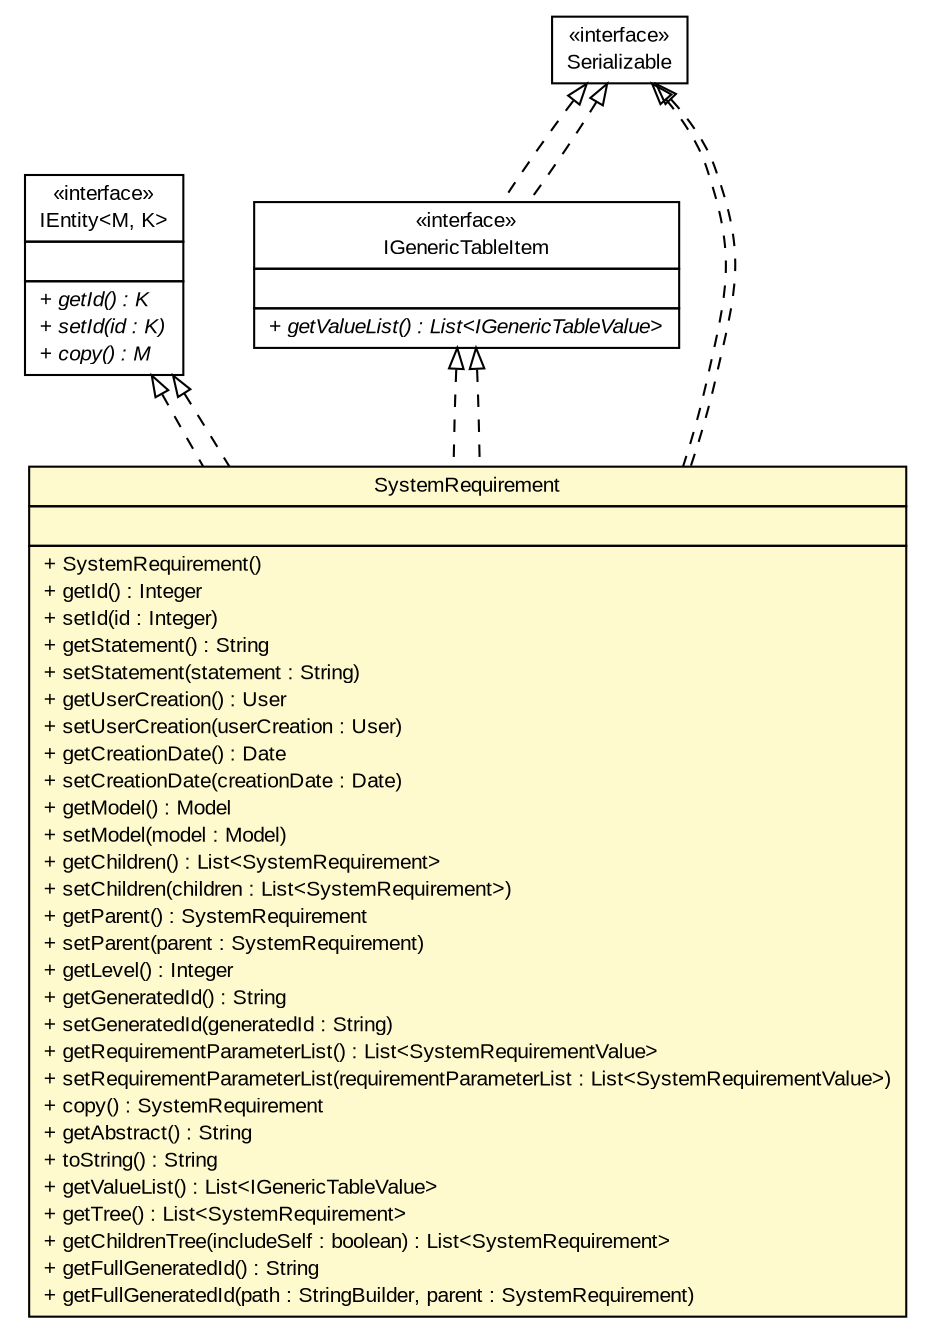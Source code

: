 #!/usr/local/bin/dot
#
# Class diagram 
# Generated by UMLGraph version R5_6-24-gf6e263 (http://www.umlgraph.org/)
#

digraph G {
	edge [fontname="arial",fontsize=10,labelfontname="arial",labelfontsize=10];
	node [fontname="arial",fontsize=10,shape=plaintext];
	nodesep=0.25;
	ranksep=0.5;
	// gov.sandia.cf.model.IEntity<M, K>
	c389574 [label=<<table title="gov.sandia.cf.model.IEntity" border="0" cellborder="1" cellspacing="0" cellpadding="2" port="p" href="./IEntity.html">
		<tr><td><table border="0" cellspacing="0" cellpadding="1">
<tr><td align="center" balign="center"> &#171;interface&#187; </td></tr>
<tr><td align="center" balign="center"> IEntity&lt;M, K&gt; </td></tr>
		</table></td></tr>
		<tr><td><table border="0" cellspacing="0" cellpadding="1">
<tr><td align="left" balign="left">  </td></tr>
		</table></td></tr>
		<tr><td><table border="0" cellspacing="0" cellpadding="1">
<tr><td align="left" balign="left"><font face="arial italic" point-size="10.0"> + getId() : K </font></td></tr>
<tr><td align="left" balign="left"><font face="arial italic" point-size="10.0"> + setId(id : K) </font></td></tr>
<tr><td align="left" balign="left"><font face="arial italic" point-size="10.0"> + copy() : M </font></td></tr>
		</table></td></tr>
		</table>>, URL="./IEntity.html", fontname="arial", fontcolor="black", fontsize=10.0];
	// gov.sandia.cf.model.IGenericTableItem
	c389576 [label=<<table title="gov.sandia.cf.model.IGenericTableItem" border="0" cellborder="1" cellspacing="0" cellpadding="2" port="p" href="./IGenericTableItem.html">
		<tr><td><table border="0" cellspacing="0" cellpadding="1">
<tr><td align="center" balign="center"> &#171;interface&#187; </td></tr>
<tr><td align="center" balign="center"> IGenericTableItem </td></tr>
		</table></td></tr>
		<tr><td><table border="0" cellspacing="0" cellpadding="1">
<tr><td align="left" balign="left">  </td></tr>
		</table></td></tr>
		<tr><td><table border="0" cellspacing="0" cellpadding="1">
<tr><td align="left" balign="left"><font face="arial italic" point-size="10.0"> + getValueList() : List&lt;IGenericTableValue&gt; </font></td></tr>
		</table></td></tr>
		</table>>, URL="./IGenericTableItem.html", fontname="arial", fontcolor="black", fontsize=10.0];
	// gov.sandia.cf.model.SystemRequirement
	c389655 [label=<<table title="gov.sandia.cf.model.SystemRequirement" border="0" cellborder="1" cellspacing="0" cellpadding="2" port="p" bgcolor="lemonChiffon" href="./SystemRequirement.html">
		<tr><td><table border="0" cellspacing="0" cellpadding="1">
<tr><td align="center" balign="center"> SystemRequirement </td></tr>
		</table></td></tr>
		<tr><td><table border="0" cellspacing="0" cellpadding="1">
<tr><td align="left" balign="left">  </td></tr>
		</table></td></tr>
		<tr><td><table border="0" cellspacing="0" cellpadding="1">
<tr><td align="left" balign="left"> + SystemRequirement() </td></tr>
<tr><td align="left" balign="left"> + getId() : Integer </td></tr>
<tr><td align="left" balign="left"> + setId(id : Integer) </td></tr>
<tr><td align="left" balign="left"> + getStatement() : String </td></tr>
<tr><td align="left" balign="left"> + setStatement(statement : String) </td></tr>
<tr><td align="left" balign="left"> + getUserCreation() : User </td></tr>
<tr><td align="left" balign="left"> + setUserCreation(userCreation : User) </td></tr>
<tr><td align="left" balign="left"> + getCreationDate() : Date </td></tr>
<tr><td align="left" balign="left"> + setCreationDate(creationDate : Date) </td></tr>
<tr><td align="left" balign="left"> + getModel() : Model </td></tr>
<tr><td align="left" balign="left"> + setModel(model : Model) </td></tr>
<tr><td align="left" balign="left"> + getChildren() : List&lt;SystemRequirement&gt; </td></tr>
<tr><td align="left" balign="left"> + setChildren(children : List&lt;SystemRequirement&gt;) </td></tr>
<tr><td align="left" balign="left"> + getParent() : SystemRequirement </td></tr>
<tr><td align="left" balign="left"> + setParent(parent : SystemRequirement) </td></tr>
<tr><td align="left" balign="left"> + getLevel() : Integer </td></tr>
<tr><td align="left" balign="left"> + getGeneratedId() : String </td></tr>
<tr><td align="left" balign="left"> + setGeneratedId(generatedId : String) </td></tr>
<tr><td align="left" balign="left"> + getRequirementParameterList() : List&lt;SystemRequirementValue&gt; </td></tr>
<tr><td align="left" balign="left"> + setRequirementParameterList(requirementParameterList : List&lt;SystemRequirementValue&gt;) </td></tr>
<tr><td align="left" balign="left"> + copy() : SystemRequirement </td></tr>
<tr><td align="left" balign="left"> + getAbstract() : String </td></tr>
<tr><td align="left" balign="left"> + toString() : String </td></tr>
<tr><td align="left" balign="left"> + getValueList() : List&lt;IGenericTableValue&gt; </td></tr>
<tr><td align="left" balign="left"> + getTree() : List&lt;SystemRequirement&gt; </td></tr>
<tr><td align="left" balign="left"> + getChildrenTree(includeSelf : boolean) : List&lt;SystemRequirement&gt; </td></tr>
<tr><td align="left" balign="left"> + getFullGeneratedId() : String </td></tr>
<tr><td align="left" balign="left"> + getFullGeneratedId(path : StringBuilder, parent : SystemRequirement) </td></tr>
		</table></td></tr>
		</table>>, URL="./SystemRequirement.html", fontname="arial", fontcolor="black", fontsize=10.0];
	//gov.sandia.cf.model.IGenericTableItem implements java.io.Serializable
	c389927:p -> c389576:p [dir=back,arrowtail=empty,style=dashed];
	//gov.sandia.cf.model.SystemRequirement implements java.io.Serializable
	c389927:p -> c389655:p [dir=back,arrowtail=empty,style=dashed];
	//gov.sandia.cf.model.SystemRequirement implements gov.sandia.cf.model.IGenericTableItem
	c389576:p -> c389655:p [dir=back,arrowtail=empty,style=dashed];
	//gov.sandia.cf.model.SystemRequirement implements gov.sandia.cf.model.IEntity<M, K>
	c389574:p -> c389655:p [dir=back,arrowtail=empty,style=dashed];
	//gov.sandia.cf.model.SystemRequirement implements java.io.Serializable
	c389927:p -> c389655:p [dir=back,arrowtail=empty,style=dashed];
	//gov.sandia.cf.model.SystemRequirement implements gov.sandia.cf.model.IGenericTableItem
	c389576:p -> c389655:p [dir=back,arrowtail=empty,style=dashed];
	//gov.sandia.cf.model.SystemRequirement implements gov.sandia.cf.model.IEntity<M, K>
	c389574:p -> c389655:p [dir=back,arrowtail=empty,style=dashed];
	//gov.sandia.cf.model.IGenericTableItem implements java.io.Serializable
	c389927:p -> c389576:p [dir=back,arrowtail=empty,style=dashed];
	// java.io.Serializable
	c389927 [label=<<table title="java.io.Serializable" border="0" cellborder="1" cellspacing="0" cellpadding="2" port="p" href="http://java.sun.com/j2se/1.4.2/docs/api/java/io/Serializable.html">
		<tr><td><table border="0" cellspacing="0" cellpadding="1">
<tr><td align="center" balign="center"> &#171;interface&#187; </td></tr>
<tr><td align="center" balign="center"> Serializable </td></tr>
		</table></td></tr>
		</table>>, URL="http://java.sun.com/j2se/1.4.2/docs/api/java/io/Serializable.html", fontname="arial", fontcolor="black", fontsize=10.0];
}


